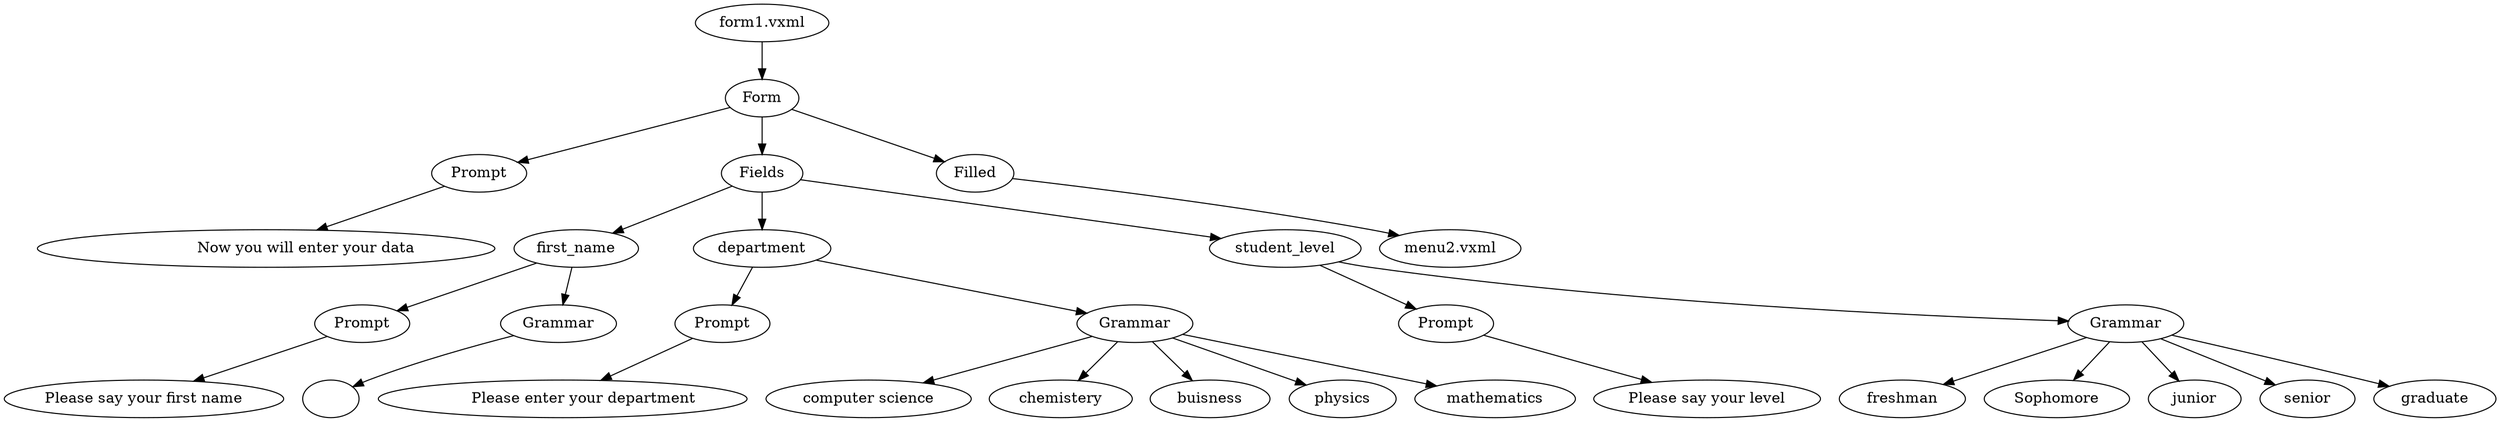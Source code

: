 digraph tree {
"[]" [label="form1.vxml"];
"[]" -> "[1]";
"[1]" [label="Form"];
"[1]" -> "[1,1]";
"[1,1]" [label="Prompt"];
"[1,1]" -> "[1,1,1]";
"[1,1,1]" [label="                     Now you will enter your data    "];
"[1]" -> "[2,1]";
"[2,1]" [label="Fields"];
"[2,1]" -> "[1,2,1]";
"[1,2,1]" [label="first_name"];
"[1,2,1]" -> "[1,1,2,1]";
"[1,1,2,1]" [label="Prompt"];
"[1,1,2,1]" -> "[1,1,1,2,1]";
"[1,1,1,2,1]" [label="Please say your first name"];
"[1,2,1]" -> "[2,1,2,1]";
"[2,1,2,1]" [label="Grammar"];
"[2,1,2,1]" -> "[1,2,1,2,1]";
"[1,2,1,2,1]" [label=""];
"[2,1]" -> "[2,2,1]";
"[2,2,1]" [label="department"];
"[2,2,1]" -> "[1,2,2,1]";
"[1,2,2,1]" [label="Prompt"];
"[1,2,2,1]" -> "[1,1,2,2,1]";
"[1,1,2,2,1]" [label="	 Please enter your department"];
"[2,2,1]" -> "[2,2,2,1]";
"[2,2,2,1]" [label="Grammar"];
"[2,2,2,1]" -> "[1,2,2,2,1]";
"[1,2,2,2,1]" [label=" computer science "];
"[2,2,2,1]" -> "[2,2,2,2,1]";
"[2,2,2,2,1]" [label=" chemistery "];
"[2,2,2,1]" -> "[3,2,2,2,1]";
"[3,2,2,2,1]" [label=" buisness "];
"[2,2,2,1]" -> "[4,2,2,2,1]";
"[4,2,2,2,1]" [label=" physics "];
"[2,2,2,1]" -> "[5,2,2,2,1]";
"[5,2,2,2,1]" [label=" mathematics "];
"[2,1]" -> "[3,2,1]";
"[3,2,1]" [label="student_level"];
"[3,2,1]" -> "[1,3,2,1]";
"[1,3,2,1]" [label="Prompt"];
"[1,3,2,1]" -> "[1,1,3,2,1]";
"[1,1,3,2,1]" [label="Please say your level"];
"[3,2,1]" -> "[2,3,2,1]";
"[2,3,2,1]" [label="Grammar"];
"[2,3,2,1]" -> "[1,2,3,2,1]";
"[1,2,3,2,1]" [label=" freshman "];
"[2,3,2,1]" -> "[2,2,3,2,1]";
"[2,2,3,2,1]" [label=" Sophomore "];
"[2,3,2,1]" -> "[3,2,3,2,1]";
"[3,2,3,2,1]" [label=" junior "];
"[2,3,2,1]" -> "[4,2,3,2,1]";
"[4,2,3,2,1]" [label=" senior "];
"[2,3,2,1]" -> "[5,2,3,2,1]";
"[5,2,3,2,1]" [label=" graduate "];
"[1]" -> "[3,1]";
"[3,1]" [label="Filled"];
"[3,1]" -> "[1,3,1]";
"[1,3,1]" [label="menu2.vxml"];
}
